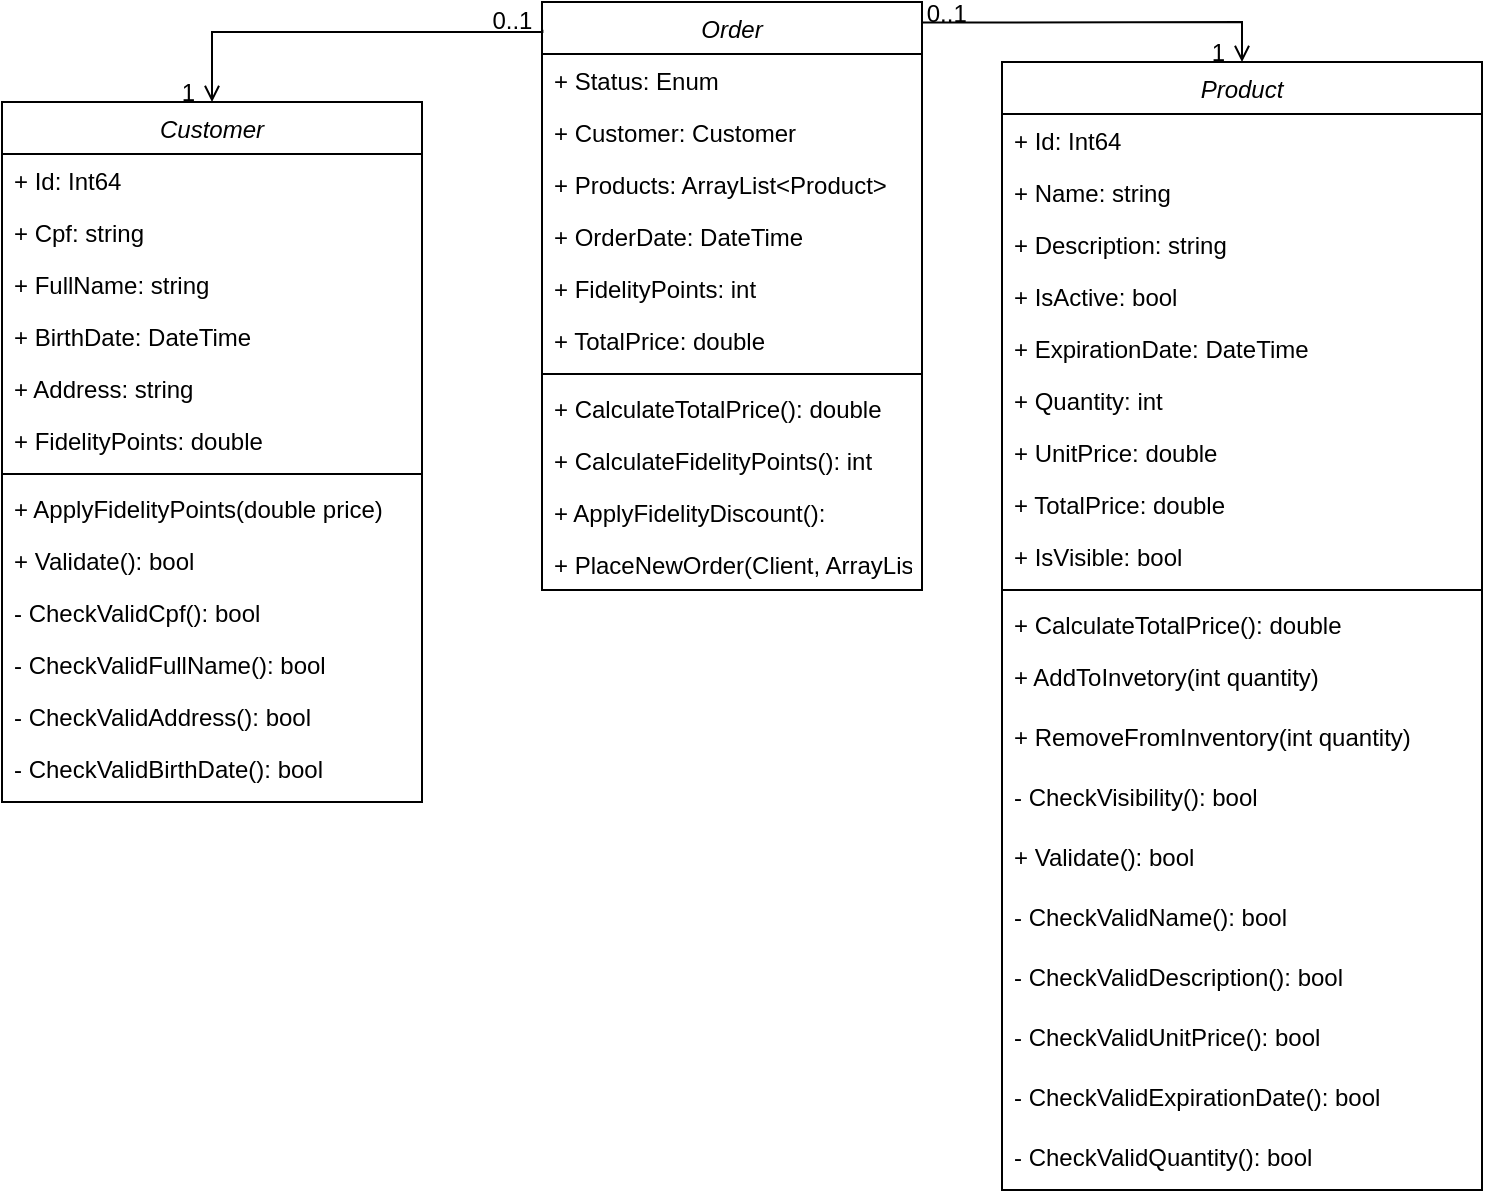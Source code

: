 <mxfile version="20.6.0" type="device"><diagram id="C5RBs43oDa-KdzZeNtuy" name="Page-1"><mxGraphModel dx="2048" dy="582" grid="1" gridSize="10" guides="0" tooltips="1" connect="1" arrows="1" fold="1" page="1" pageScale="1" pageWidth="827" pageHeight="1169" math="0" shadow="0"><root><mxCell id="WIyWlLk6GJQsqaUBKTNV-0"/><mxCell id="WIyWlLk6GJQsqaUBKTNV-1" parent="WIyWlLk6GJQsqaUBKTNV-0"/><mxCell id="APtHg-tRqLhJaYtIU60p-8" value="Product" style="swimlane;fontStyle=2;align=center;verticalAlign=top;childLayout=stackLayout;horizontal=1;startSize=26;horizontalStack=0;resizeParent=1;resizeLast=0;collapsible=1;marginBottom=0;rounded=0;shadow=0;strokeWidth=1;" parent="WIyWlLk6GJQsqaUBKTNV-1" vertex="1"><mxGeometry x="140" y="70" width="240" height="564" as="geometry"><mxRectangle x="230" y="140" width="160" height="26" as="alternateBounds"/></mxGeometry></mxCell><mxCell id="WaE5TnGOr-Nf0jRPkP75-3" value="+ Id: Int64" style="text;align=left;verticalAlign=top;spacingLeft=4;spacingRight=4;overflow=hidden;rotatable=0;points=[[0,0.5],[1,0.5]];portConstraint=eastwest;" parent="APtHg-tRqLhJaYtIU60p-8" vertex="1"><mxGeometry y="26" width="240" height="26" as="geometry"/></mxCell><mxCell id="APtHg-tRqLhJaYtIU60p-63" value="+ Name: string" style="text;align=left;verticalAlign=top;spacingLeft=4;spacingRight=4;overflow=hidden;rotatable=0;points=[[0,0.5],[1,0.5]];portConstraint=eastwest;" parent="APtHg-tRqLhJaYtIU60p-8" vertex="1"><mxGeometry y="52" width="240" height="26" as="geometry"/></mxCell><mxCell id="Oz1AFpoczf8Ei12uvzQP-5" value="+ Description: string" style="text;align=left;verticalAlign=top;spacingLeft=4;spacingRight=4;overflow=hidden;rotatable=0;points=[[0,0.5],[1,0.5]];portConstraint=eastwest;" vertex="1" parent="APtHg-tRqLhJaYtIU60p-8"><mxGeometry y="78" width="240" height="26" as="geometry"/></mxCell><mxCell id="APtHg-tRqLhJaYtIU60p-9" value="+ IsActive: bool" style="text;align=left;verticalAlign=top;spacingLeft=4;spacingRight=4;overflow=hidden;rotatable=0;points=[[0,0.5],[1,0.5]];portConstraint=eastwest;" parent="APtHg-tRqLhJaYtIU60p-8" vertex="1"><mxGeometry y="104" width="240" height="26" as="geometry"/></mxCell><mxCell id="Oz1AFpoczf8Ei12uvzQP-6" value="+ ExpirationDate: DateTime" style="text;align=left;verticalAlign=top;spacingLeft=4;spacingRight=4;overflow=hidden;rotatable=0;points=[[0,0.5],[1,0.5]];portConstraint=eastwest;rounded=0;shadow=0;html=0;" vertex="1" parent="APtHg-tRqLhJaYtIU60p-8"><mxGeometry y="130" width="240" height="26" as="geometry"/></mxCell><mxCell id="APtHg-tRqLhJaYtIU60p-15" value="+ Quantity: int" style="text;align=left;verticalAlign=top;spacingLeft=4;spacingRight=4;overflow=hidden;rotatable=0;points=[[0,0.5],[1,0.5]];portConstraint=eastwest;rounded=0;shadow=0;html=0;" parent="APtHg-tRqLhJaYtIU60p-8" vertex="1"><mxGeometry y="156" width="240" height="26" as="geometry"/></mxCell><mxCell id="APtHg-tRqLhJaYtIU60p-14" value="+ UnitPrice: double" style="text;align=left;verticalAlign=top;spacingLeft=4;spacingRight=4;overflow=hidden;rotatable=0;points=[[0,0.5],[1,0.5]];portConstraint=eastwest;rounded=0;shadow=0;html=0;" parent="APtHg-tRqLhJaYtIU60p-8" vertex="1"><mxGeometry y="182" width="240" height="26" as="geometry"/></mxCell><mxCell id="APtHg-tRqLhJaYtIU60p-19" value="+ TotalPrice: double" style="text;align=left;verticalAlign=top;spacingLeft=4;spacingRight=4;overflow=hidden;rotatable=0;points=[[0,0.5],[1,0.5]];portConstraint=eastwest;rounded=0;shadow=0;html=0;" parent="APtHg-tRqLhJaYtIU60p-8" vertex="1"><mxGeometry y="208" width="240" height="26" as="geometry"/></mxCell><mxCell id="Oz1AFpoczf8Ei12uvzQP-7" value="+ IsVisible: bool" style="text;align=left;verticalAlign=top;spacingLeft=4;spacingRight=4;overflow=hidden;rotatable=0;points=[[0,0.5],[1,0.5]];portConstraint=eastwest;" vertex="1" parent="APtHg-tRqLhJaYtIU60p-8"><mxGeometry y="234" width="240" height="26" as="geometry"/></mxCell><mxCell id="APtHg-tRqLhJaYtIU60p-16" value="" style="line;html=1;strokeWidth=1;align=left;verticalAlign=middle;spacingTop=-1;spacingLeft=3;spacingRight=3;rotatable=0;labelPosition=right;points=[];portConstraint=eastwest;" parent="APtHg-tRqLhJaYtIU60p-8" vertex="1"><mxGeometry y="260" width="240" height="8" as="geometry"/></mxCell><mxCell id="APtHg-tRqLhJaYtIU60p-17" value="+ CalculateTotalPrice(): double" style="text;align=left;verticalAlign=top;spacingLeft=4;spacingRight=4;overflow=hidden;rotatable=0;points=[[0,0.5],[1,0.5]];portConstraint=eastwest;" parent="APtHg-tRqLhJaYtIU60p-8" vertex="1"><mxGeometry y="268" width="240" height="26" as="geometry"/></mxCell><mxCell id="Oz1AFpoczf8Ei12uvzQP-8" value="+ AddToInvetory(int quantity)" style="text;align=left;verticalAlign=top;spacingLeft=4;spacingRight=4;overflow=hidden;rotatable=0;points=[[0,0.5],[1,0.5]];portConstraint=eastwest;" vertex="1" parent="APtHg-tRqLhJaYtIU60p-8"><mxGeometry y="294" width="240" height="30" as="geometry"/></mxCell><mxCell id="Oz1AFpoczf8Ei12uvzQP-22" value="+ RemoveFromInventory(int quantity)" style="text;align=left;verticalAlign=top;spacingLeft=4;spacingRight=4;overflow=hidden;rotatable=0;points=[[0,0.5],[1,0.5]];portConstraint=eastwest;" vertex="1" parent="APtHg-tRqLhJaYtIU60p-8"><mxGeometry y="324" width="240" height="30" as="geometry"/></mxCell><mxCell id="Oz1AFpoczf8Ei12uvzQP-25" value="- CheckVisibility(): bool" style="text;align=left;verticalAlign=top;spacingLeft=4;spacingRight=4;overflow=hidden;rotatable=0;points=[[0,0.5],[1,0.5]];portConstraint=eastwest;" vertex="1" parent="APtHg-tRqLhJaYtIU60p-8"><mxGeometry y="354" width="240" height="30" as="geometry"/></mxCell><mxCell id="Oz1AFpoczf8Ei12uvzQP-24" value="+ Validate(): bool" style="text;align=left;verticalAlign=top;spacingLeft=4;spacingRight=4;overflow=hidden;rotatable=0;points=[[0,0.5],[1,0.5]];portConstraint=eastwest;" vertex="1" parent="APtHg-tRqLhJaYtIU60p-8"><mxGeometry y="384" width="240" height="30" as="geometry"/></mxCell><mxCell id="Oz1AFpoczf8Ei12uvzQP-27" value="- CheckValidName(): bool" style="text;align=left;verticalAlign=top;spacingLeft=4;spacingRight=4;overflow=hidden;rotatable=0;points=[[0,0.5],[1,0.5]];portConstraint=eastwest;" vertex="1" parent="APtHg-tRqLhJaYtIU60p-8"><mxGeometry y="414" width="240" height="30" as="geometry"/></mxCell><mxCell id="Oz1AFpoczf8Ei12uvzQP-28" value="- CheckValidDescription(): bool" style="text;align=left;verticalAlign=top;spacingLeft=4;spacingRight=4;overflow=hidden;rotatable=0;points=[[0,0.5],[1,0.5]];portConstraint=eastwest;" vertex="1" parent="APtHg-tRqLhJaYtIU60p-8"><mxGeometry y="444" width="240" height="30" as="geometry"/></mxCell><mxCell id="Oz1AFpoczf8Ei12uvzQP-29" value="- CheckValidUnitPrice(): bool" style="text;align=left;verticalAlign=top;spacingLeft=4;spacingRight=4;overflow=hidden;rotatable=0;points=[[0,0.5],[1,0.5]];portConstraint=eastwest;" vertex="1" parent="APtHg-tRqLhJaYtIU60p-8"><mxGeometry y="474" width="240" height="30" as="geometry"/></mxCell><mxCell id="Oz1AFpoczf8Ei12uvzQP-30" value="- CheckValidExpirationDate(): bool" style="text;align=left;verticalAlign=top;spacingLeft=4;spacingRight=4;overflow=hidden;rotatable=0;points=[[0,0.5],[1,0.5]];portConstraint=eastwest;" vertex="1" parent="APtHg-tRqLhJaYtIU60p-8"><mxGeometry y="504" width="240" height="30" as="geometry"/></mxCell><mxCell id="Oz1AFpoczf8Ei12uvzQP-31" value="- CheckValidQuantity(): bool" style="text;align=left;verticalAlign=top;spacingLeft=4;spacingRight=4;overflow=hidden;rotatable=0;points=[[0,0.5],[1,0.5]];portConstraint=eastwest;" vertex="1" parent="APtHg-tRqLhJaYtIU60p-8"><mxGeometry y="534" width="240" height="30" as="geometry"/></mxCell><mxCell id="APtHg-tRqLhJaYtIU60p-33" value="Order" style="swimlane;fontStyle=2;align=center;verticalAlign=top;childLayout=stackLayout;horizontal=1;startSize=26;horizontalStack=0;resizeParent=1;resizeLast=0;collapsible=1;marginBottom=0;rounded=0;shadow=0;strokeWidth=1;" parent="WIyWlLk6GJQsqaUBKTNV-1" vertex="1"><mxGeometry x="-90" y="40" width="190" height="294" as="geometry"><mxRectangle x="230" y="140" width="160" height="26" as="alternateBounds"/></mxGeometry></mxCell><mxCell id="APtHg-tRqLhJaYtIU60p-34" value="+ Status: Enum" style="text;align=left;verticalAlign=top;spacingLeft=4;spacingRight=4;overflow=hidden;rotatable=0;points=[[0,0.5],[1,0.5]];portConstraint=eastwest;" parent="APtHg-tRqLhJaYtIU60p-33" vertex="1"><mxGeometry y="26" width="190" height="26" as="geometry"/></mxCell><mxCell id="APtHg-tRqLhJaYtIU60p-35" value="+ Customer: Customer" style="text;align=left;verticalAlign=top;spacingLeft=4;spacingRight=4;overflow=hidden;rotatable=0;points=[[0,0.5],[1,0.5]];portConstraint=eastwest;rounded=0;shadow=0;html=0;" parent="APtHg-tRqLhJaYtIU60p-33" vertex="1"><mxGeometry y="52" width="190" height="26" as="geometry"/></mxCell><mxCell id="APtHg-tRqLhJaYtIU60p-36" value="+ Products: ArrayList&lt;Product&gt;" style="text;align=left;verticalAlign=top;spacingLeft=4;spacingRight=4;overflow=hidden;rotatable=0;points=[[0,0.5],[1,0.5]];portConstraint=eastwest;rounded=0;shadow=0;html=0;" parent="APtHg-tRqLhJaYtIU60p-33" vertex="1"><mxGeometry y="78" width="190" height="26" as="geometry"/></mxCell><mxCell id="APtHg-tRqLhJaYtIU60p-109" value="+ OrderDate: DateTime" style="text;align=left;verticalAlign=top;spacingLeft=4;spacingRight=4;overflow=hidden;rotatable=0;points=[[0,0.5],[1,0.5]];portConstraint=eastwest;rounded=0;shadow=0;html=0;" parent="APtHg-tRqLhJaYtIU60p-33" vertex="1"><mxGeometry y="104" width="190" height="26" as="geometry"/></mxCell><mxCell id="PEvZ39Epc1jUpKVXOQM1-0" value="+ FidelityPoints: int" style="text;align=left;verticalAlign=top;spacingLeft=4;spacingRight=4;overflow=hidden;rotatable=0;points=[[0,0.5],[1,0.5]];portConstraint=eastwest;rounded=0;shadow=0;html=0;" parent="APtHg-tRqLhJaYtIU60p-33" vertex="1"><mxGeometry y="130" width="190" height="26" as="geometry"/></mxCell><mxCell id="APtHg-tRqLhJaYtIU60p-37" value="+ TotalPrice: double" style="text;align=left;verticalAlign=top;spacingLeft=4;spacingRight=4;overflow=hidden;rotatable=0;points=[[0,0.5],[1,0.5]];portConstraint=eastwest;rounded=0;shadow=0;html=0;" parent="APtHg-tRqLhJaYtIU60p-33" vertex="1"><mxGeometry y="156" width="190" height="26" as="geometry"/></mxCell><mxCell id="APtHg-tRqLhJaYtIU60p-38" value="" style="line;html=1;strokeWidth=1;align=left;verticalAlign=middle;spacingTop=-1;spacingLeft=3;spacingRight=3;rotatable=0;labelPosition=right;points=[];portConstraint=eastwest;" parent="APtHg-tRqLhJaYtIU60p-33" vertex="1"><mxGeometry y="182" width="190" height="8" as="geometry"/></mxCell><mxCell id="APtHg-tRqLhJaYtIU60p-39" value="+ CalculateTotalPrice(): double" style="text;align=left;verticalAlign=top;spacingLeft=4;spacingRight=4;overflow=hidden;rotatable=0;points=[[0,0.5],[1,0.5]];portConstraint=eastwest;" parent="APtHg-tRqLhJaYtIU60p-33" vertex="1"><mxGeometry y="190" width="190" height="26" as="geometry"/></mxCell><mxCell id="APtHg-tRqLhJaYtIU60p-108" value="+ CalculateFidelityPoints(): int" style="text;align=left;verticalAlign=top;spacingLeft=4;spacingRight=4;overflow=hidden;rotatable=0;points=[[0,0.5],[1,0.5]];portConstraint=eastwest;" parent="APtHg-tRqLhJaYtIU60p-33" vertex="1"><mxGeometry y="216" width="190" height="26" as="geometry"/></mxCell><mxCell id="APtHg-tRqLhJaYtIU60p-110" value="+ ApplyFidelityDiscount():" style="text;align=left;verticalAlign=top;spacingLeft=4;spacingRight=4;overflow=hidden;rotatable=0;points=[[0,0.5],[1,0.5]];portConstraint=eastwest;" parent="APtHg-tRqLhJaYtIU60p-33" vertex="1"><mxGeometry y="242" width="190" height="26" as="geometry"/></mxCell><mxCell id="PEvZ39Epc1jUpKVXOQM1-2" value="+ PlaceNewOrder(Client, ArrayList&lt;Product&gt;): Order" style="text;align=left;verticalAlign=top;spacingLeft=4;spacingRight=4;overflow=hidden;rotatable=0;points=[[0,0.5],[1,0.5]];portConstraint=eastwest;" parent="APtHg-tRqLhJaYtIU60p-33" vertex="1"><mxGeometry y="268" width="190" height="26" as="geometry"/></mxCell><mxCell id="APtHg-tRqLhJaYtIU60p-40" value="" style="endArrow=open;shadow=0;strokeWidth=1;rounded=0;endFill=1;edgeStyle=elbowEdgeStyle;elbow=vertical;exitX=1.002;exitY=0.035;exitDx=0;exitDy=0;exitPerimeter=0;entryX=0.5;entryY=0;entryDx=0;entryDy=0;" parent="WIyWlLk6GJQsqaUBKTNV-1" source="APtHg-tRqLhJaYtIU60p-33" target="APtHg-tRqLhJaYtIU60p-8" edge="1"><mxGeometry x="0.5" y="41" relative="1" as="geometry"><mxPoint x="80" y="60" as="sourcePoint"/><mxPoint x="250" y="50" as="targetPoint"/><mxPoint x="-40" y="32" as="offset"/><Array as="points"><mxPoint x="180" y="50"/></Array></mxGeometry></mxCell><mxCell id="APtHg-tRqLhJaYtIU60p-41" value="0..1" style="resizable=0;align=left;verticalAlign=bottom;labelBackgroundColor=none;fontSize=12;" parent="APtHg-tRqLhJaYtIU60p-40" connectable="0" vertex="1"><mxGeometry x="-1" relative="1" as="geometry"><mxPoint y="4" as="offset"/></mxGeometry></mxCell><mxCell id="APtHg-tRqLhJaYtIU60p-42" value="1" style="resizable=0;align=right;verticalAlign=bottom;labelBackgroundColor=none;fontSize=12;" parent="APtHg-tRqLhJaYtIU60p-40" connectable="0" vertex="1"><mxGeometry x="1" relative="1" as="geometry"><mxPoint x="-7" y="4" as="offset"/></mxGeometry></mxCell><mxCell id="APtHg-tRqLhJaYtIU60p-50" value="Customer" style="swimlane;fontStyle=2;align=center;verticalAlign=top;childLayout=stackLayout;horizontal=1;startSize=26;horizontalStack=0;resizeParent=1;resizeLast=0;collapsible=1;marginBottom=0;rounded=0;shadow=0;strokeWidth=1;" parent="WIyWlLk6GJQsqaUBKTNV-1" vertex="1"><mxGeometry x="-360" y="90" width="210" height="350" as="geometry"><mxRectangle x="230" y="140" width="160" height="26" as="alternateBounds"/></mxGeometry></mxCell><mxCell id="APtHg-tRqLhJaYtIU60p-51" value="+ Id: Int64" style="text;align=left;verticalAlign=top;spacingLeft=4;spacingRight=4;overflow=hidden;rotatable=0;points=[[0,0.5],[1,0.5]];portConstraint=eastwest;" parent="APtHg-tRqLhJaYtIU60p-50" vertex="1"><mxGeometry y="26" width="210" height="26" as="geometry"/></mxCell><mxCell id="APtHg-tRqLhJaYtIU60p-52" value="+ Cpf: string" style="text;align=left;verticalAlign=top;spacingLeft=4;spacingRight=4;overflow=hidden;rotatable=0;points=[[0,0.5],[1,0.5]];portConstraint=eastwest;rounded=0;shadow=0;html=0;" parent="APtHg-tRqLhJaYtIU60p-50" vertex="1"><mxGeometry y="52" width="210" height="26" as="geometry"/></mxCell><mxCell id="Oz1AFpoczf8Ei12uvzQP-0" value="+ FullName: string" style="text;align=left;verticalAlign=top;spacingLeft=4;spacingRight=4;overflow=hidden;rotatable=0;points=[[0,0.5],[1,0.5]];portConstraint=eastwest;" vertex="1" parent="APtHg-tRqLhJaYtIU60p-50"><mxGeometry y="78" width="210" height="26" as="geometry"/></mxCell><mxCell id="APtHg-tRqLhJaYtIU60p-53" value="+ BirthDate: DateTime" style="text;align=left;verticalAlign=top;spacingLeft=4;spacingRight=4;overflow=hidden;rotatable=0;points=[[0,0.5],[1,0.5]];portConstraint=eastwest;rounded=0;shadow=0;html=0;" parent="APtHg-tRqLhJaYtIU60p-50" vertex="1"><mxGeometry y="104" width="210" height="26" as="geometry"/></mxCell><mxCell id="PEvZ39Epc1jUpKVXOQM1-1" value="+ Address: string" style="text;align=left;verticalAlign=top;spacingLeft=4;spacingRight=4;overflow=hidden;rotatable=0;points=[[0,0.5],[1,0.5]];portConstraint=eastwest;rounded=0;shadow=0;html=0;" parent="APtHg-tRqLhJaYtIU60p-50" vertex="1"><mxGeometry y="130" width="210" height="26" as="geometry"/></mxCell><mxCell id="APtHg-tRqLhJaYtIU60p-54" value="+ FidelityPoints: double" style="text;align=left;verticalAlign=top;spacingLeft=4;spacingRight=4;overflow=hidden;rotatable=0;points=[[0,0.5],[1,0.5]];portConstraint=eastwest;rounded=0;shadow=0;html=0;" parent="APtHg-tRqLhJaYtIU60p-50" vertex="1"><mxGeometry y="156" width="210" height="26" as="geometry"/></mxCell><mxCell id="APtHg-tRqLhJaYtIU60p-55" value="" style="line;html=1;strokeWidth=1;align=left;verticalAlign=middle;spacingTop=-1;spacingLeft=3;spacingRight=3;rotatable=0;labelPosition=right;points=[];portConstraint=eastwest;" parent="APtHg-tRqLhJaYtIU60p-50" vertex="1"><mxGeometry y="182" width="210" height="8" as="geometry"/></mxCell><mxCell id="PEvZ39Epc1jUpKVXOQM1-16" value="+ ApplyFidelityPoints(double price)" style="text;align=left;verticalAlign=top;spacingLeft=4;spacingRight=4;overflow=hidden;rotatable=0;points=[[0,0.5],[1,0.5]];portConstraint=eastwest;rounded=0;shadow=0;html=0;" parent="APtHg-tRqLhJaYtIU60p-50" vertex="1"><mxGeometry y="190" width="210" height="26" as="geometry"/></mxCell><mxCell id="PEvZ39Epc1jUpKVXOQM1-17" value="+ Validate(): bool" style="text;align=left;verticalAlign=top;spacingLeft=4;spacingRight=4;overflow=hidden;rotatable=0;points=[[0,0.5],[1,0.5]];portConstraint=eastwest;rounded=0;shadow=0;html=0;" parent="APtHg-tRqLhJaYtIU60p-50" vertex="1"><mxGeometry y="216" width="210" height="26" as="geometry"/></mxCell><mxCell id="Oz1AFpoczf8Ei12uvzQP-1" value="- CheckValidCpf(): bool" style="text;align=left;verticalAlign=top;spacingLeft=4;spacingRight=4;overflow=hidden;rotatable=0;points=[[0,0.5],[1,0.5]];portConstraint=eastwest;rounded=0;shadow=0;html=0;" vertex="1" parent="APtHg-tRqLhJaYtIU60p-50"><mxGeometry y="242" width="210" height="26" as="geometry"/></mxCell><mxCell id="Oz1AFpoczf8Ei12uvzQP-2" value="- CheckValidFullName(): bool" style="text;align=left;verticalAlign=top;spacingLeft=4;spacingRight=4;overflow=hidden;rotatable=0;points=[[0,0.5],[1,0.5]];portConstraint=eastwest;rounded=0;shadow=0;html=0;" vertex="1" parent="APtHg-tRqLhJaYtIU60p-50"><mxGeometry y="268" width="210" height="26" as="geometry"/></mxCell><mxCell id="Oz1AFpoczf8Ei12uvzQP-3" value="- CheckValidAddress(): bool" style="text;align=left;verticalAlign=top;spacingLeft=4;spacingRight=4;overflow=hidden;rotatable=0;points=[[0,0.5],[1,0.5]];portConstraint=eastwest;rounded=0;shadow=0;html=0;" vertex="1" parent="APtHg-tRqLhJaYtIU60p-50"><mxGeometry y="294" width="210" height="26" as="geometry"/></mxCell><mxCell id="Oz1AFpoczf8Ei12uvzQP-4" value="- CheckValidBirthDate(): bool" style="text;align=left;verticalAlign=top;spacingLeft=4;spacingRight=4;overflow=hidden;rotatable=0;points=[[0,0.5],[1,0.5]];portConstraint=eastwest;rounded=0;shadow=0;html=0;" vertex="1" parent="APtHg-tRqLhJaYtIU60p-50"><mxGeometry y="320" width="210" height="26" as="geometry"/></mxCell><mxCell id="APtHg-tRqLhJaYtIU60p-57" value="" style="endArrow=open;shadow=0;strokeWidth=1;rounded=0;endFill=1;edgeStyle=elbowEdgeStyle;elbow=vertical;entryX=0.5;entryY=0;entryDx=0;entryDy=0;exitX=0.001;exitY=0.047;exitDx=0;exitDy=0;exitPerimeter=0;" parent="WIyWlLk6GJQsqaUBKTNV-1" source="APtHg-tRqLhJaYtIU60p-33" target="APtHg-tRqLhJaYtIU60p-50" edge="1"><mxGeometry x="0.5" y="41" relative="1" as="geometry"><mxPoint x="-180" y="70" as="sourcePoint"/><mxPoint x="310" y="100" as="targetPoint"/><mxPoint x="-40" y="32" as="offset"/><Array as="points"><mxPoint x="-120" y="55"/></Array></mxGeometry></mxCell><mxCell id="APtHg-tRqLhJaYtIU60p-58" value="0..1" style="resizable=0;align=left;verticalAlign=bottom;labelBackgroundColor=none;fontSize=12;" parent="APtHg-tRqLhJaYtIU60p-57" connectable="0" vertex="1"><mxGeometry x="-1" relative="1" as="geometry"><mxPoint x="-27" y="4" as="offset"/></mxGeometry></mxCell><mxCell id="APtHg-tRqLhJaYtIU60p-59" value="1" style="resizable=0;align=right;verticalAlign=bottom;labelBackgroundColor=none;fontSize=12;" parent="APtHg-tRqLhJaYtIU60p-57" connectable="0" vertex="1"><mxGeometry x="1" relative="1" as="geometry"><mxPoint x="-7" y="4" as="offset"/></mxGeometry></mxCell></root></mxGraphModel></diagram></mxfile>